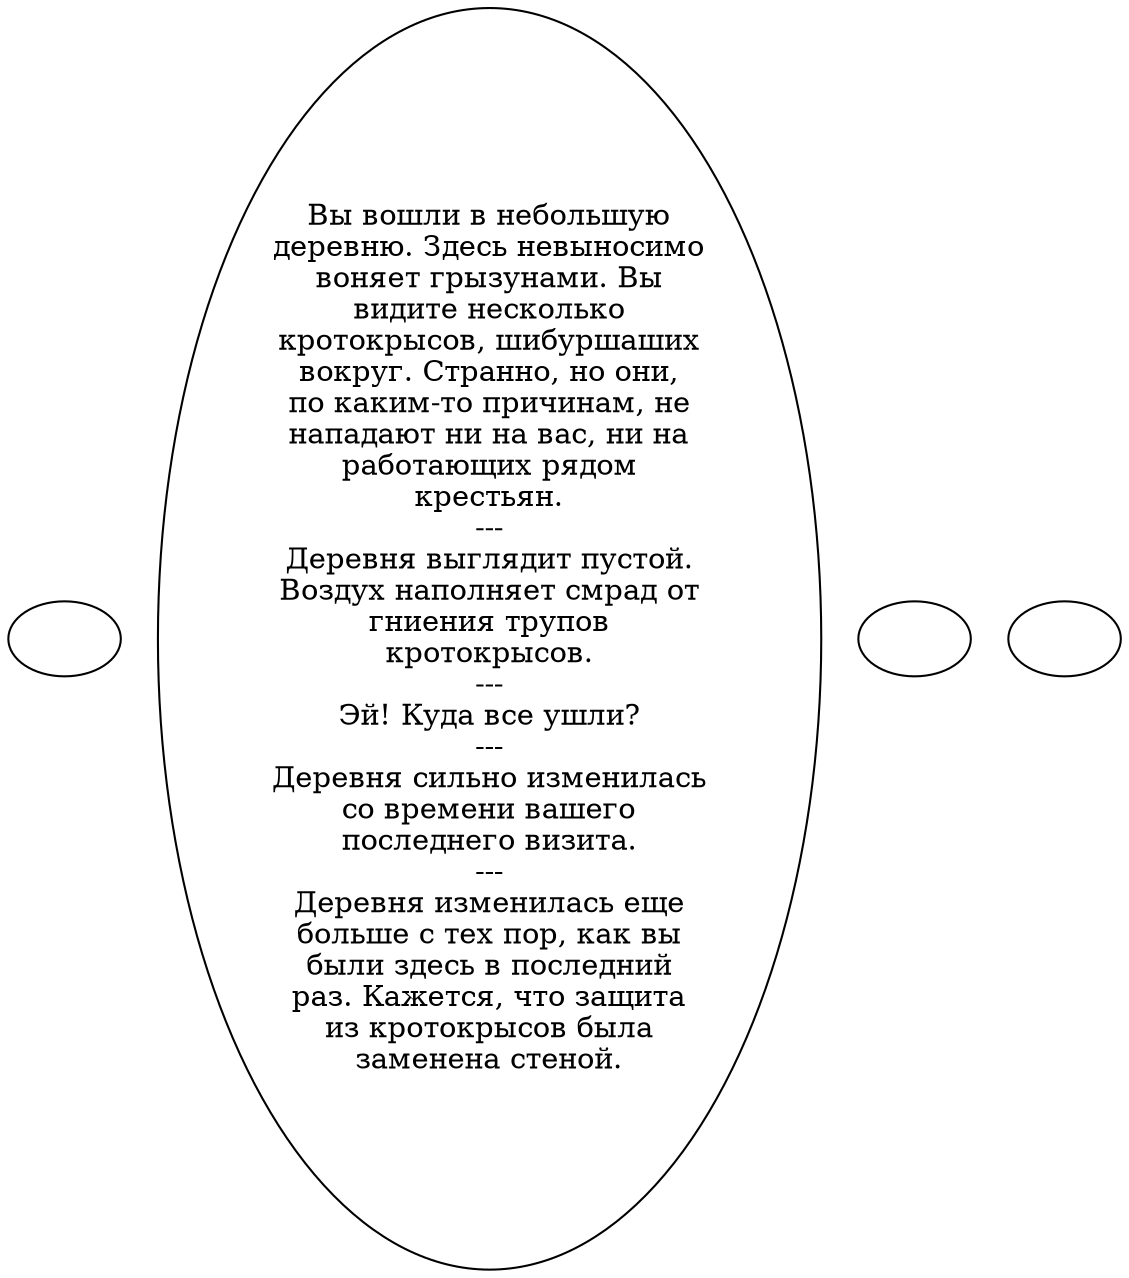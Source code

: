 digraph vill {
  "start" [style=filled       fillcolor="#FFFFFF"       color="#000000"]
  "start" [label=""]
  "map_enter_p_proc" [style=filled       fillcolor="#FFFFFF"       color="#000000"]
  "map_enter_p_proc" [label="Вы вошли в небольшую\nдеревню. Здесь невыносимо\nвоняет грызунами. Вы\nвидите несколько\nкротокрысов, шибуршаших\nвокруг. Странно, но они,\nпо каким-то причинам, не\nнападают ни на вас, ни на\nработающих рядом\nкрестьян.\n---\nДеревня выглядит пустой.\nВоздух наполняет смрад от\nгниения трупов\nкротокрысов.\n---\nЭй! Куда все ушли?\n---\nДеревня сильно изменилась\nсо времени вашего\nпоследнего визита.\n---\nДеревня изменилась еще\nбольше с тех пор, как вы\nбыли здесь в последний\nраз. Кажется, что защита\nиз кротокрысов была\nзаменена стеной."]
  "map_update_p_proc" [style=filled       fillcolor="#FFFFFF"       color="#000000"]
  "map_update_p_proc" [label=""]
  "map_exit_p_proc" [style=filled       fillcolor="#FFFFFF"       color="#000000"]
  "map_exit_p_proc" [label=""]
}